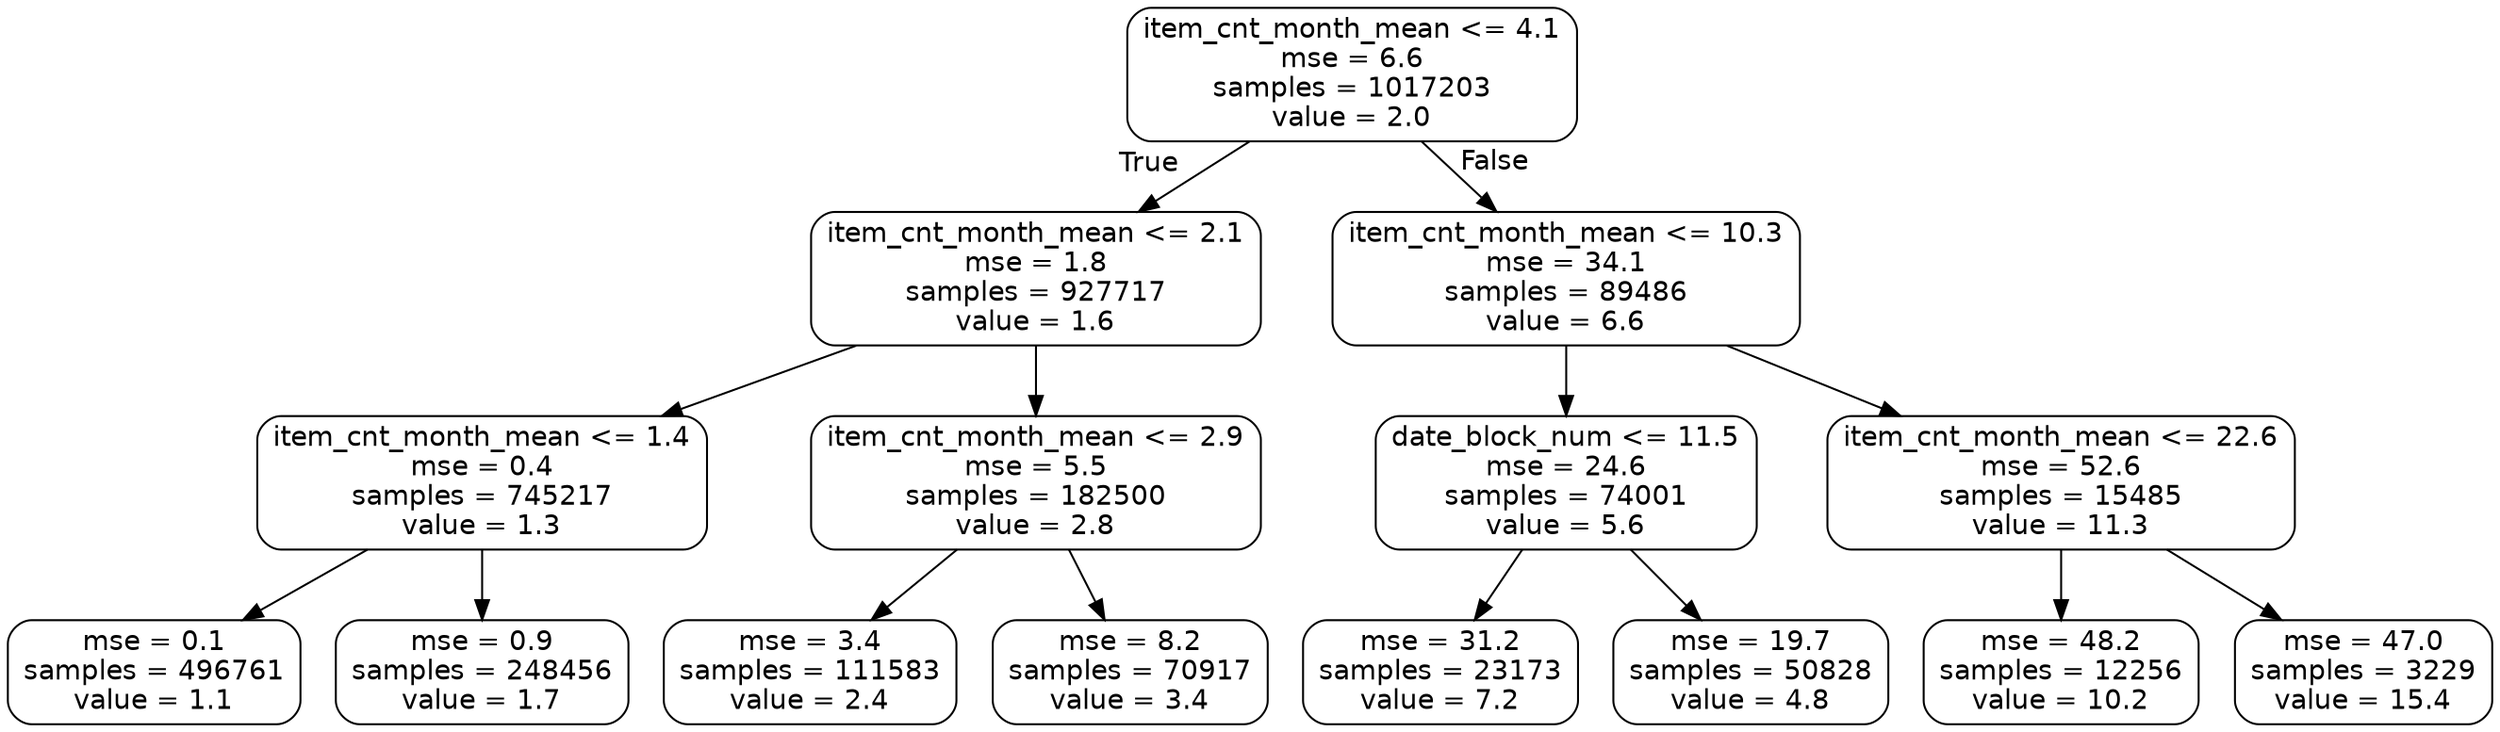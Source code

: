 digraph Tree {
node [shape=box, style="rounded", color="black", fontname=helvetica] ;
edge [fontname=helvetica] ;
0 [label="item_cnt_month_mean <= 4.1\nmse = 6.6\nsamples = 1017203\nvalue = 2.0"] ;
1 [label="item_cnt_month_mean <= 2.1\nmse = 1.8\nsamples = 927717\nvalue = 1.6"] ;
0 -> 1 [labeldistance=2.5, labelangle=45, headlabel="True"] ;
2 [label="item_cnt_month_mean <= 1.4\nmse = 0.4\nsamples = 745217\nvalue = 1.3"] ;
1 -> 2 ;
3 [label="mse = 0.1\nsamples = 496761\nvalue = 1.1"] ;
2 -> 3 ;
4 [label="mse = 0.9\nsamples = 248456\nvalue = 1.7"] ;
2 -> 4 ;
5 [label="item_cnt_month_mean <= 2.9\nmse = 5.5\nsamples = 182500\nvalue = 2.8"] ;
1 -> 5 ;
6 [label="mse = 3.4\nsamples = 111583\nvalue = 2.4"] ;
5 -> 6 ;
7 [label="mse = 8.2\nsamples = 70917\nvalue = 3.4"] ;
5 -> 7 ;
8 [label="item_cnt_month_mean <= 10.3\nmse = 34.1\nsamples = 89486\nvalue = 6.6"] ;
0 -> 8 [labeldistance=2.5, labelangle=-45, headlabel="False"] ;
9 [label="date_block_num <= 11.5\nmse = 24.6\nsamples = 74001\nvalue = 5.6"] ;
8 -> 9 ;
10 [label="mse = 31.2\nsamples = 23173\nvalue = 7.2"] ;
9 -> 10 ;
11 [label="mse = 19.7\nsamples = 50828\nvalue = 4.8"] ;
9 -> 11 ;
12 [label="item_cnt_month_mean <= 22.6\nmse = 52.6\nsamples = 15485\nvalue = 11.3"] ;
8 -> 12 ;
13 [label="mse = 48.2\nsamples = 12256\nvalue = 10.2"] ;
12 -> 13 ;
14 [label="mse = 47.0\nsamples = 3229\nvalue = 15.4"] ;
12 -> 14 ;
}